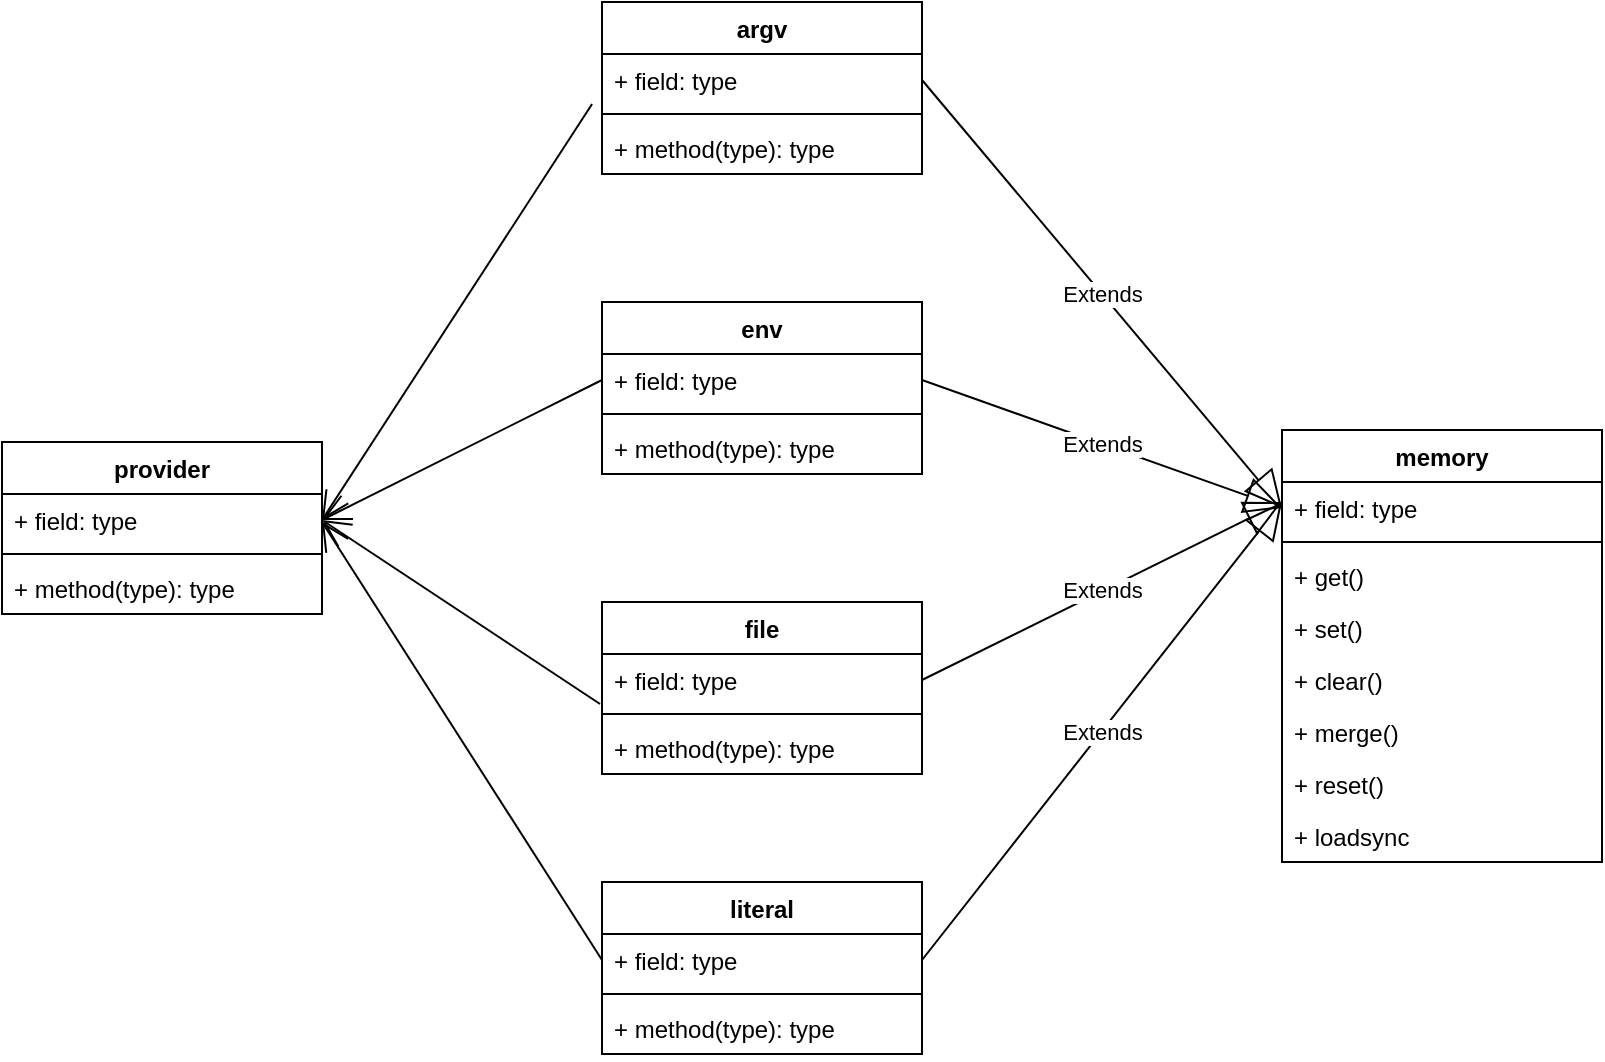 <mxfile version="17.2.5" type="github">
  <diagram id="AB3Gqqrkai3Hd6e49s00" name="Page-1">
    <mxGraphModel dx="1426" dy="794" grid="1" gridSize="10" guides="1" tooltips="1" connect="1" arrows="1" fold="1" page="1" pageScale="1" pageWidth="3300" pageHeight="4681" math="0" shadow="0">
      <root>
        <mxCell id="0" />
        <mxCell id="1" parent="0" />
        <mxCell id="T6cKtmnk9A1dlIOKic1L-5" value="provider" style="swimlane;fontStyle=1;align=center;verticalAlign=top;childLayout=stackLayout;horizontal=1;startSize=26;horizontalStack=0;resizeParent=1;resizeParentMax=0;resizeLast=0;collapsible=1;marginBottom=0;" vertex="1" parent="1">
          <mxGeometry x="420" y="390" width="160" height="86" as="geometry" />
        </mxCell>
        <mxCell id="T6cKtmnk9A1dlIOKic1L-6" value="+ field: type" style="text;strokeColor=none;fillColor=none;align=left;verticalAlign=top;spacingLeft=4;spacingRight=4;overflow=hidden;rotatable=0;points=[[0,0.5],[1,0.5]];portConstraint=eastwest;" vertex="1" parent="T6cKtmnk9A1dlIOKic1L-5">
          <mxGeometry y="26" width="160" height="26" as="geometry" />
        </mxCell>
        <mxCell id="T6cKtmnk9A1dlIOKic1L-7" value="" style="line;strokeWidth=1;fillColor=none;align=left;verticalAlign=middle;spacingTop=-1;spacingLeft=3;spacingRight=3;rotatable=0;labelPosition=right;points=[];portConstraint=eastwest;" vertex="1" parent="T6cKtmnk9A1dlIOKic1L-5">
          <mxGeometry y="52" width="160" height="8" as="geometry" />
        </mxCell>
        <mxCell id="T6cKtmnk9A1dlIOKic1L-8" value="+ method(type): type" style="text;strokeColor=none;fillColor=none;align=left;verticalAlign=top;spacingLeft=4;spacingRight=4;overflow=hidden;rotatable=0;points=[[0,0.5],[1,0.5]];portConstraint=eastwest;" vertex="1" parent="T6cKtmnk9A1dlIOKic1L-5">
          <mxGeometry y="60" width="160" height="26" as="geometry" />
        </mxCell>
        <mxCell id="T6cKtmnk9A1dlIOKic1L-9" value="argv" style="swimlane;fontStyle=1;align=center;verticalAlign=top;childLayout=stackLayout;horizontal=1;startSize=26;horizontalStack=0;resizeParent=1;resizeParentMax=0;resizeLast=0;collapsible=1;marginBottom=0;" vertex="1" parent="1">
          <mxGeometry x="720" y="170" width="160" height="86" as="geometry" />
        </mxCell>
        <mxCell id="T6cKtmnk9A1dlIOKic1L-10" value="+ field: type" style="text;strokeColor=none;fillColor=none;align=left;verticalAlign=top;spacingLeft=4;spacingRight=4;overflow=hidden;rotatable=0;points=[[0,0.5],[1,0.5]];portConstraint=eastwest;" vertex="1" parent="T6cKtmnk9A1dlIOKic1L-9">
          <mxGeometry y="26" width="160" height="26" as="geometry" />
        </mxCell>
        <mxCell id="T6cKtmnk9A1dlIOKic1L-11" value="" style="line;strokeWidth=1;fillColor=none;align=left;verticalAlign=middle;spacingTop=-1;spacingLeft=3;spacingRight=3;rotatable=0;labelPosition=right;points=[];portConstraint=eastwest;" vertex="1" parent="T6cKtmnk9A1dlIOKic1L-9">
          <mxGeometry y="52" width="160" height="8" as="geometry" />
        </mxCell>
        <mxCell id="T6cKtmnk9A1dlIOKic1L-12" value="+ method(type): type" style="text;strokeColor=none;fillColor=none;align=left;verticalAlign=top;spacingLeft=4;spacingRight=4;overflow=hidden;rotatable=0;points=[[0,0.5],[1,0.5]];portConstraint=eastwest;" vertex="1" parent="T6cKtmnk9A1dlIOKic1L-9">
          <mxGeometry y="60" width="160" height="26" as="geometry" />
        </mxCell>
        <mxCell id="T6cKtmnk9A1dlIOKic1L-13" value="env" style="swimlane;fontStyle=1;align=center;verticalAlign=top;childLayout=stackLayout;horizontal=1;startSize=26;horizontalStack=0;resizeParent=1;resizeParentMax=0;resizeLast=0;collapsible=1;marginBottom=0;" vertex="1" parent="1">
          <mxGeometry x="720" y="320" width="160" height="86" as="geometry" />
        </mxCell>
        <mxCell id="T6cKtmnk9A1dlIOKic1L-14" value="+ field: type" style="text;strokeColor=none;fillColor=none;align=left;verticalAlign=top;spacingLeft=4;spacingRight=4;overflow=hidden;rotatable=0;points=[[0,0.5],[1,0.5]];portConstraint=eastwest;" vertex="1" parent="T6cKtmnk9A1dlIOKic1L-13">
          <mxGeometry y="26" width="160" height="26" as="geometry" />
        </mxCell>
        <mxCell id="T6cKtmnk9A1dlIOKic1L-15" value="" style="line;strokeWidth=1;fillColor=none;align=left;verticalAlign=middle;spacingTop=-1;spacingLeft=3;spacingRight=3;rotatable=0;labelPosition=right;points=[];portConstraint=eastwest;" vertex="1" parent="T6cKtmnk9A1dlIOKic1L-13">
          <mxGeometry y="52" width="160" height="8" as="geometry" />
        </mxCell>
        <mxCell id="T6cKtmnk9A1dlIOKic1L-16" value="+ method(type): type" style="text;strokeColor=none;fillColor=none;align=left;verticalAlign=top;spacingLeft=4;spacingRight=4;overflow=hidden;rotatable=0;points=[[0,0.5],[1,0.5]];portConstraint=eastwest;" vertex="1" parent="T6cKtmnk9A1dlIOKic1L-13">
          <mxGeometry y="60" width="160" height="26" as="geometry" />
        </mxCell>
        <mxCell id="T6cKtmnk9A1dlIOKic1L-17" value="file" style="swimlane;fontStyle=1;align=center;verticalAlign=top;childLayout=stackLayout;horizontal=1;startSize=26;horizontalStack=0;resizeParent=1;resizeParentMax=0;resizeLast=0;collapsible=1;marginBottom=0;" vertex="1" parent="1">
          <mxGeometry x="720" y="470" width="160" height="86" as="geometry" />
        </mxCell>
        <mxCell id="T6cKtmnk9A1dlIOKic1L-18" value="+ field: type" style="text;strokeColor=none;fillColor=none;align=left;verticalAlign=top;spacingLeft=4;spacingRight=4;overflow=hidden;rotatable=0;points=[[0,0.5],[1,0.5]];portConstraint=eastwest;" vertex="1" parent="T6cKtmnk9A1dlIOKic1L-17">
          <mxGeometry y="26" width="160" height="26" as="geometry" />
        </mxCell>
        <mxCell id="T6cKtmnk9A1dlIOKic1L-19" value="" style="line;strokeWidth=1;fillColor=none;align=left;verticalAlign=middle;spacingTop=-1;spacingLeft=3;spacingRight=3;rotatable=0;labelPosition=right;points=[];portConstraint=eastwest;" vertex="1" parent="T6cKtmnk9A1dlIOKic1L-17">
          <mxGeometry y="52" width="160" height="8" as="geometry" />
        </mxCell>
        <mxCell id="T6cKtmnk9A1dlIOKic1L-20" value="+ method(type): type" style="text;strokeColor=none;fillColor=none;align=left;verticalAlign=top;spacingLeft=4;spacingRight=4;overflow=hidden;rotatable=0;points=[[0,0.5],[1,0.5]];portConstraint=eastwest;" vertex="1" parent="T6cKtmnk9A1dlIOKic1L-17">
          <mxGeometry y="60" width="160" height="26" as="geometry" />
        </mxCell>
        <mxCell id="T6cKtmnk9A1dlIOKic1L-21" value="literal" style="swimlane;fontStyle=1;align=center;verticalAlign=top;childLayout=stackLayout;horizontal=1;startSize=26;horizontalStack=0;resizeParent=1;resizeParentMax=0;resizeLast=0;collapsible=1;marginBottom=0;" vertex="1" parent="1">
          <mxGeometry x="720" y="610" width="160" height="86" as="geometry" />
        </mxCell>
        <mxCell id="T6cKtmnk9A1dlIOKic1L-22" value="+ field: type" style="text;strokeColor=none;fillColor=none;align=left;verticalAlign=top;spacingLeft=4;spacingRight=4;overflow=hidden;rotatable=0;points=[[0,0.5],[1,0.5]];portConstraint=eastwest;" vertex="1" parent="T6cKtmnk9A1dlIOKic1L-21">
          <mxGeometry y="26" width="160" height="26" as="geometry" />
        </mxCell>
        <mxCell id="T6cKtmnk9A1dlIOKic1L-23" value="" style="line;strokeWidth=1;fillColor=none;align=left;verticalAlign=middle;spacingTop=-1;spacingLeft=3;spacingRight=3;rotatable=0;labelPosition=right;points=[];portConstraint=eastwest;" vertex="1" parent="T6cKtmnk9A1dlIOKic1L-21">
          <mxGeometry y="52" width="160" height="8" as="geometry" />
        </mxCell>
        <mxCell id="T6cKtmnk9A1dlIOKic1L-24" value="+ method(type): type" style="text;strokeColor=none;fillColor=none;align=left;verticalAlign=top;spacingLeft=4;spacingRight=4;overflow=hidden;rotatable=0;points=[[0,0.5],[1,0.5]];portConstraint=eastwest;" vertex="1" parent="T6cKtmnk9A1dlIOKic1L-21">
          <mxGeometry y="60" width="160" height="26" as="geometry" />
        </mxCell>
        <mxCell id="T6cKtmnk9A1dlIOKic1L-26" value="memory" style="swimlane;fontStyle=1;align=center;verticalAlign=top;childLayout=stackLayout;horizontal=1;startSize=26;horizontalStack=0;resizeParent=1;resizeParentMax=0;resizeLast=0;collapsible=1;marginBottom=0;" vertex="1" parent="1">
          <mxGeometry x="1060" y="384" width="160" height="216" as="geometry" />
        </mxCell>
        <mxCell id="T6cKtmnk9A1dlIOKic1L-27" value="+ field: type" style="text;strokeColor=none;fillColor=none;align=left;verticalAlign=top;spacingLeft=4;spacingRight=4;overflow=hidden;rotatable=0;points=[[0,0.5],[1,0.5]];portConstraint=eastwest;" vertex="1" parent="T6cKtmnk9A1dlIOKic1L-26">
          <mxGeometry y="26" width="160" height="26" as="geometry" />
        </mxCell>
        <mxCell id="T6cKtmnk9A1dlIOKic1L-28" value="" style="line;strokeWidth=1;fillColor=none;align=left;verticalAlign=middle;spacingTop=-1;spacingLeft=3;spacingRight=3;rotatable=0;labelPosition=right;points=[];portConstraint=eastwest;" vertex="1" parent="T6cKtmnk9A1dlIOKic1L-26">
          <mxGeometry y="52" width="160" height="8" as="geometry" />
        </mxCell>
        <mxCell id="T6cKtmnk9A1dlIOKic1L-29" value="+ get()" style="text;strokeColor=none;fillColor=none;align=left;verticalAlign=top;spacingLeft=4;spacingRight=4;overflow=hidden;rotatable=0;points=[[0,0.5],[1,0.5]];portConstraint=eastwest;" vertex="1" parent="T6cKtmnk9A1dlIOKic1L-26">
          <mxGeometry y="60" width="160" height="26" as="geometry" />
        </mxCell>
        <mxCell id="T6cKtmnk9A1dlIOKic1L-40" value="+ set()" style="text;strokeColor=none;fillColor=none;align=left;verticalAlign=top;spacingLeft=4;spacingRight=4;overflow=hidden;rotatable=0;points=[[0,0.5],[1,0.5]];portConstraint=eastwest;" vertex="1" parent="T6cKtmnk9A1dlIOKic1L-26">
          <mxGeometry y="86" width="160" height="26" as="geometry" />
        </mxCell>
        <mxCell id="T6cKtmnk9A1dlIOKic1L-41" value="+ clear()" style="text;strokeColor=none;fillColor=none;align=left;verticalAlign=top;spacingLeft=4;spacingRight=4;overflow=hidden;rotatable=0;points=[[0,0.5],[1,0.5]];portConstraint=eastwest;" vertex="1" parent="T6cKtmnk9A1dlIOKic1L-26">
          <mxGeometry y="112" width="160" height="26" as="geometry" />
        </mxCell>
        <mxCell id="T6cKtmnk9A1dlIOKic1L-42" value="+ merge()" style="text;strokeColor=none;fillColor=none;align=left;verticalAlign=top;spacingLeft=4;spacingRight=4;overflow=hidden;rotatable=0;points=[[0,0.5],[1,0.5]];portConstraint=eastwest;" vertex="1" parent="T6cKtmnk9A1dlIOKic1L-26">
          <mxGeometry y="138" width="160" height="26" as="geometry" />
        </mxCell>
        <mxCell id="T6cKtmnk9A1dlIOKic1L-43" value="+ reset()" style="text;strokeColor=none;fillColor=none;align=left;verticalAlign=top;spacingLeft=4;spacingRight=4;overflow=hidden;rotatable=0;points=[[0,0.5],[1,0.5]];portConstraint=eastwest;" vertex="1" parent="T6cKtmnk9A1dlIOKic1L-26">
          <mxGeometry y="164" width="160" height="26" as="geometry" />
        </mxCell>
        <mxCell id="T6cKtmnk9A1dlIOKic1L-44" value="+ loadsync" style="text;strokeColor=none;fillColor=none;align=left;verticalAlign=top;spacingLeft=4;spacingRight=4;overflow=hidden;rotatable=0;points=[[0,0.5],[1,0.5]];portConstraint=eastwest;" vertex="1" parent="T6cKtmnk9A1dlIOKic1L-26">
          <mxGeometry y="190" width="160" height="26" as="geometry" />
        </mxCell>
        <mxCell id="T6cKtmnk9A1dlIOKic1L-30" value="Extends" style="endArrow=block;endSize=16;endFill=0;html=1;rounded=0;entryX=0;entryY=0.5;entryDx=0;entryDy=0;exitX=1;exitY=0.5;exitDx=0;exitDy=0;" edge="1" parent="1" source="T6cKtmnk9A1dlIOKic1L-10" target="T6cKtmnk9A1dlIOKic1L-27">
          <mxGeometry width="160" relative="1" as="geometry">
            <mxPoint x="650" y="420" as="sourcePoint" />
            <mxPoint x="810" y="420" as="targetPoint" />
          </mxGeometry>
        </mxCell>
        <mxCell id="T6cKtmnk9A1dlIOKic1L-31" value="Extends" style="endArrow=block;endSize=16;endFill=0;html=1;rounded=0;entryX=0;entryY=0.5;entryDx=0;entryDy=0;exitX=1;exitY=0.5;exitDx=0;exitDy=0;" edge="1" parent="1" source="T6cKtmnk9A1dlIOKic1L-14" target="T6cKtmnk9A1dlIOKic1L-27">
          <mxGeometry width="160" relative="1" as="geometry">
            <mxPoint x="890" y="219" as="sourcePoint" />
            <mxPoint x="1070" y="433" as="targetPoint" />
          </mxGeometry>
        </mxCell>
        <mxCell id="T6cKtmnk9A1dlIOKic1L-32" value="Extends" style="endArrow=block;endSize=16;endFill=0;html=1;rounded=0;exitX=1;exitY=0.5;exitDx=0;exitDy=0;" edge="1" parent="1" source="T6cKtmnk9A1dlIOKic1L-18">
          <mxGeometry width="160" relative="1" as="geometry">
            <mxPoint x="650" y="420" as="sourcePoint" />
            <mxPoint x="1060" y="420" as="targetPoint" />
          </mxGeometry>
        </mxCell>
        <mxCell id="T6cKtmnk9A1dlIOKic1L-33" value="Extends" style="endArrow=block;endSize=16;endFill=0;html=1;rounded=0;exitX=1;exitY=0.5;exitDx=0;exitDy=0;" edge="1" parent="1" source="T6cKtmnk9A1dlIOKic1L-22">
          <mxGeometry width="160" relative="1" as="geometry">
            <mxPoint x="650" y="420" as="sourcePoint" />
            <mxPoint x="1060" y="420" as="targetPoint" />
          </mxGeometry>
        </mxCell>
        <mxCell id="T6cKtmnk9A1dlIOKic1L-34" value="" style="endArrow=open;endFill=1;endSize=12;html=1;rounded=0;entryX=1;entryY=0.5;entryDx=0;entryDy=0;exitX=-0.031;exitY=0.962;exitDx=0;exitDy=0;exitPerimeter=0;" edge="1" parent="1" source="T6cKtmnk9A1dlIOKic1L-10" target="T6cKtmnk9A1dlIOKic1L-6">
          <mxGeometry width="160" relative="1" as="geometry">
            <mxPoint x="650" y="420" as="sourcePoint" />
            <mxPoint x="810" y="420" as="targetPoint" />
          </mxGeometry>
        </mxCell>
        <mxCell id="T6cKtmnk9A1dlIOKic1L-35" value="" style="endArrow=open;endFill=1;endSize=12;html=1;rounded=0;exitX=0;exitY=0.5;exitDx=0;exitDy=0;entryX=1;entryY=0.5;entryDx=0;entryDy=0;" edge="1" parent="1" source="T6cKtmnk9A1dlIOKic1L-14" target="T6cKtmnk9A1dlIOKic1L-6">
          <mxGeometry width="160" relative="1" as="geometry">
            <mxPoint x="650" y="420" as="sourcePoint" />
            <mxPoint x="810" y="420" as="targetPoint" />
          </mxGeometry>
        </mxCell>
        <mxCell id="T6cKtmnk9A1dlIOKic1L-37" value="" style="endArrow=open;endFill=1;endSize=12;html=1;rounded=0;exitX=-0.006;exitY=0.962;exitDx=0;exitDy=0;entryX=1;entryY=0.5;entryDx=0;entryDy=0;exitPerimeter=0;" edge="1" parent="1" source="T6cKtmnk9A1dlIOKic1L-18" target="T6cKtmnk9A1dlIOKic1L-6">
          <mxGeometry width="160" relative="1" as="geometry">
            <mxPoint x="730" y="369" as="sourcePoint" />
            <mxPoint x="590" y="439" as="targetPoint" />
          </mxGeometry>
        </mxCell>
        <mxCell id="T6cKtmnk9A1dlIOKic1L-38" value="" style="endArrow=open;endFill=1;endSize=12;html=1;rounded=0;exitX=0;exitY=0.5;exitDx=0;exitDy=0;" edge="1" parent="1" source="T6cKtmnk9A1dlIOKic1L-22">
          <mxGeometry width="160" relative="1" as="geometry">
            <mxPoint x="729.04" y="531.012" as="sourcePoint" />
            <mxPoint x="580" y="430" as="targetPoint" />
          </mxGeometry>
        </mxCell>
      </root>
    </mxGraphModel>
  </diagram>
</mxfile>
